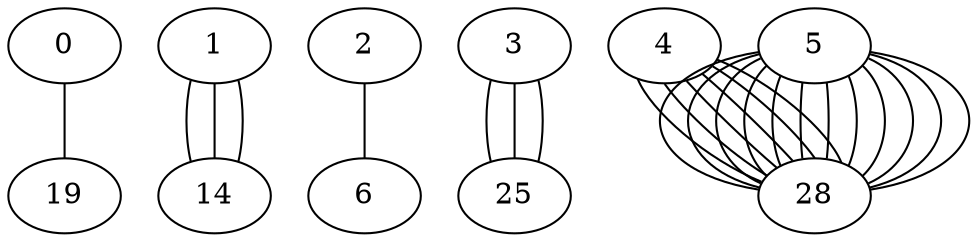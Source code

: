 graph G {
  0 -- 19;
  1 -- 14;
  2 -- 6;
  3 -- 25;
  4 -- 28;
  5 -- 28;
  5 -- 28;
  5 -- 28;
  4 -- 28;
  4 -- 28;
  5 -- 28;
  5 -- 28;
  5 -- 28;
  3 -- 25;
  3 -- 25;
  4 -- 28;
  5 -- 28;
  5 -- 28;
  5 -- 28;
  4 -- 28;
  4 -- 28;
  5 -- 28;
  5 -- 28;
  5 -- 28;
  1 -- 14;
  1 -- 14;
}